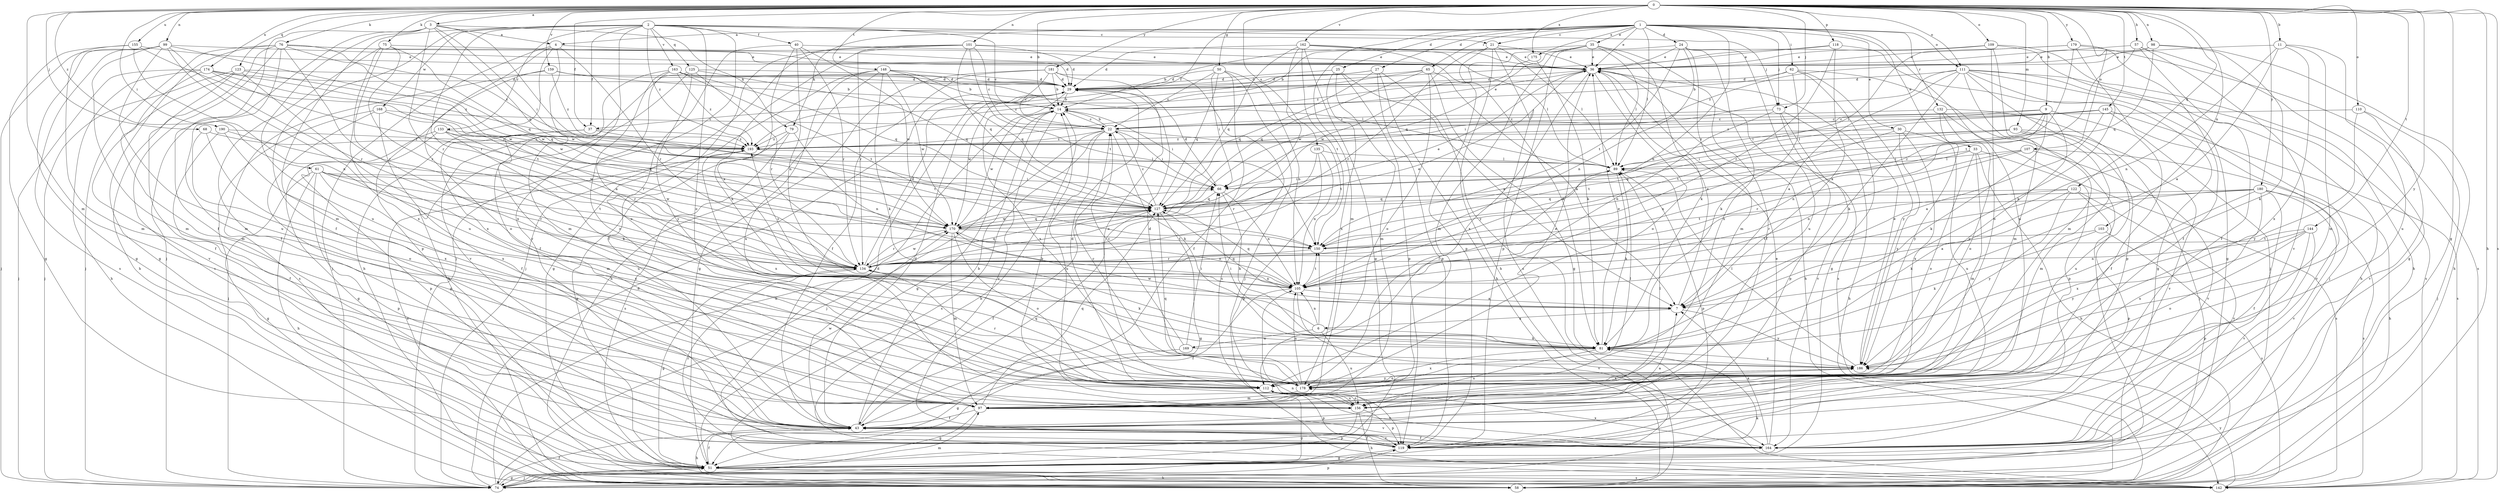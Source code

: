 strict digraph  {
0;
1;
2;
3;
4;
6;
7;
9;
11;
14;
21;
22;
24;
25;
27;
29;
30;
33;
35;
36;
37;
40;
43;
50;
51;
57;
58;
61;
62;
65;
66;
68;
73;
74;
75;
76;
79;
81;
89;
93;
97;
98;
99;
101;
103;
105;
107;
109;
110;
111;
112;
118;
119;
122;
123;
125;
127;
132;
133;
134;
135;
142;
144;
145;
148;
150;
155;
156;
159;
162;
163;
164;
168;
169;
170;
174;
175;
178;
179;
180;
181;
186;
190;
193;
0 -> 3  [label=a];
0 -> 9  [label=b];
0 -> 11  [label=b];
0 -> 14  [label=b];
0 -> 37  [label=f];
0 -> 50  [label=g];
0 -> 51  [label=g];
0 -> 57  [label=h];
0 -> 58  [label=h];
0 -> 61  [label=i];
0 -> 68  [label=j];
0 -> 73  [label=j];
0 -> 75  [label=k];
0 -> 76  [label=k];
0 -> 93  [label=m];
0 -> 97  [label=m];
0 -> 98  [label=n];
0 -> 99  [label=n];
0 -> 101  [label=n];
0 -> 103  [label=n];
0 -> 107  [label=o];
0 -> 109  [label=o];
0 -> 110  [label=o];
0 -> 111  [label=o];
0 -> 118  [label=p];
0 -> 122  [label=q];
0 -> 123  [label=q];
0 -> 135  [label=s];
0 -> 142  [label=s];
0 -> 144  [label=t];
0 -> 145  [label=t];
0 -> 148  [label=t];
0 -> 155  [label=u];
0 -> 159  [label=v];
0 -> 162  [label=v];
0 -> 174  [label=x];
0 -> 175  [label=x];
0 -> 179  [label=y];
0 -> 180  [label=y];
0 -> 181  [label=y];
0 -> 186  [label=y];
0 -> 190  [label=z];
1 -> 4  [label=a];
1 -> 21  [label=c];
1 -> 24  [label=d];
1 -> 25  [label=d];
1 -> 27  [label=d];
1 -> 30  [label=e];
1 -> 33  [label=e];
1 -> 35  [label=e];
1 -> 36  [label=e];
1 -> 37  [label=f];
1 -> 62  [label=i];
1 -> 65  [label=i];
1 -> 73  [label=j];
1 -> 79  [label=k];
1 -> 89  [label=l];
1 -> 97  [label=m];
1 -> 105  [label=n];
1 -> 111  [label=o];
1 -> 132  [label=r];
1 -> 156  [label=u];
1 -> 175  [label=x];
2 -> 21  [label=c];
2 -> 22  [label=c];
2 -> 37  [label=f];
2 -> 40  [label=f];
2 -> 43  [label=f];
2 -> 73  [label=j];
2 -> 74  [label=j];
2 -> 97  [label=m];
2 -> 112  [label=o];
2 -> 125  [label=q];
2 -> 133  [label=r];
2 -> 134  [label=r];
2 -> 163  [label=v];
2 -> 164  [label=v];
2 -> 168  [label=w];
2 -> 193  [label=z];
3 -> 4  [label=a];
3 -> 43  [label=f];
3 -> 66  [label=i];
3 -> 74  [label=j];
3 -> 79  [label=k];
3 -> 89  [label=l];
3 -> 127  [label=q];
3 -> 134  [label=r];
3 -> 156  [label=u];
4 -> 36  [label=e];
4 -> 58  [label=h];
4 -> 74  [label=j];
4 -> 97  [label=m];
4 -> 119  [label=p];
4 -> 134  [label=r];
6 -> 81  [label=k];
6 -> 105  [label=n];
6 -> 150  [label=t];
6 -> 156  [label=u];
6 -> 169  [label=w];
6 -> 170  [label=w];
7 -> 6  [label=a];
7 -> 36  [label=e];
7 -> 127  [label=q];
7 -> 186  [label=y];
9 -> 22  [label=c];
9 -> 43  [label=f];
9 -> 81  [label=k];
9 -> 89  [label=l];
9 -> 105  [label=n];
9 -> 150  [label=t];
9 -> 186  [label=y];
11 -> 7  [label=a];
11 -> 36  [label=e];
11 -> 97  [label=m];
11 -> 105  [label=n];
11 -> 156  [label=u];
11 -> 178  [label=x];
14 -> 22  [label=c];
14 -> 36  [label=e];
14 -> 51  [label=g];
14 -> 66  [label=i];
14 -> 164  [label=v];
14 -> 170  [label=w];
21 -> 36  [label=e];
21 -> 58  [label=h];
21 -> 89  [label=l];
21 -> 119  [label=p];
21 -> 134  [label=r];
21 -> 142  [label=s];
22 -> 14  [label=b];
22 -> 66  [label=i];
22 -> 74  [label=j];
22 -> 81  [label=k];
22 -> 142  [label=s];
22 -> 150  [label=t];
22 -> 156  [label=u];
22 -> 193  [label=z];
24 -> 14  [label=b];
24 -> 36  [label=e];
24 -> 97  [label=m];
24 -> 105  [label=n];
24 -> 150  [label=t];
24 -> 156  [label=u];
24 -> 178  [label=x];
25 -> 7  [label=a];
25 -> 29  [label=d];
25 -> 97  [label=m];
25 -> 119  [label=p];
25 -> 178  [label=x];
27 -> 29  [label=d];
27 -> 58  [label=h];
27 -> 119  [label=p];
27 -> 127  [label=q];
27 -> 186  [label=y];
27 -> 193  [label=z];
29 -> 14  [label=b];
29 -> 170  [label=w];
29 -> 178  [label=x];
30 -> 105  [label=n];
30 -> 156  [label=u];
30 -> 178  [label=x];
30 -> 186  [label=y];
30 -> 193  [label=z];
33 -> 58  [label=h];
33 -> 89  [label=l];
33 -> 97  [label=m];
33 -> 112  [label=o];
33 -> 127  [label=q];
33 -> 142  [label=s];
35 -> 14  [label=b];
35 -> 36  [label=e];
35 -> 43  [label=f];
35 -> 81  [label=k];
35 -> 89  [label=l];
35 -> 97  [label=m];
35 -> 119  [label=p];
35 -> 127  [label=q];
36 -> 29  [label=d];
36 -> 58  [label=h];
36 -> 112  [label=o];
36 -> 142  [label=s];
36 -> 178  [label=x];
37 -> 97  [label=m];
37 -> 150  [label=t];
37 -> 156  [label=u];
37 -> 193  [label=z];
40 -> 7  [label=a];
40 -> 36  [label=e];
40 -> 105  [label=n];
40 -> 112  [label=o];
40 -> 134  [label=r];
40 -> 170  [label=w];
43 -> 7  [label=a];
43 -> 14  [label=b];
43 -> 29  [label=d];
43 -> 58  [label=h];
43 -> 119  [label=p];
43 -> 127  [label=q];
43 -> 164  [label=v];
43 -> 170  [label=w];
50 -> 22  [label=c];
50 -> 29  [label=d];
50 -> 43  [label=f];
50 -> 66  [label=i];
50 -> 74  [label=j];
50 -> 105  [label=n];
50 -> 127  [label=q];
51 -> 43  [label=f];
51 -> 58  [label=h];
51 -> 74  [label=j];
51 -> 142  [label=s];
57 -> 36  [label=e];
57 -> 43  [label=f];
57 -> 51  [label=g];
57 -> 150  [label=t];
57 -> 164  [label=v];
58 -> 193  [label=z];
61 -> 51  [label=g];
61 -> 58  [label=h];
61 -> 66  [label=i];
61 -> 119  [label=p];
61 -> 134  [label=r];
61 -> 150  [label=t];
61 -> 170  [label=w];
61 -> 178  [label=x];
62 -> 14  [label=b];
62 -> 29  [label=d];
62 -> 51  [label=g];
62 -> 74  [label=j];
62 -> 81  [label=k];
62 -> 186  [label=y];
65 -> 7  [label=a];
65 -> 29  [label=d];
65 -> 51  [label=g];
65 -> 112  [label=o];
65 -> 127  [label=q];
65 -> 193  [label=z];
66 -> 29  [label=d];
66 -> 81  [label=k];
66 -> 105  [label=n];
66 -> 127  [label=q];
68 -> 112  [label=o];
68 -> 178  [label=x];
68 -> 193  [label=z];
73 -> 22  [label=c];
73 -> 58  [label=h];
73 -> 105  [label=n];
73 -> 119  [label=p];
73 -> 164  [label=v];
74 -> 14  [label=b];
74 -> 29  [label=d];
74 -> 43  [label=f];
74 -> 51  [label=g];
74 -> 81  [label=k];
74 -> 97  [label=m];
74 -> 105  [label=n];
74 -> 119  [label=p];
75 -> 36  [label=e];
75 -> 43  [label=f];
75 -> 134  [label=r];
75 -> 156  [label=u];
75 -> 170  [label=w];
75 -> 178  [label=x];
76 -> 29  [label=d];
76 -> 36  [label=e];
76 -> 51  [label=g];
76 -> 58  [label=h];
76 -> 74  [label=j];
76 -> 97  [label=m];
76 -> 127  [label=q];
76 -> 134  [label=r];
76 -> 142  [label=s];
76 -> 193  [label=z];
79 -> 51  [label=g];
79 -> 105  [label=n];
79 -> 142  [label=s];
79 -> 193  [label=z];
81 -> 36  [label=e];
81 -> 66  [label=i];
81 -> 156  [label=u];
81 -> 178  [label=x];
81 -> 186  [label=y];
89 -> 66  [label=i];
89 -> 81  [label=k];
89 -> 119  [label=p];
93 -> 66  [label=i];
93 -> 97  [label=m];
93 -> 150  [label=t];
93 -> 156  [label=u];
93 -> 164  [label=v];
93 -> 193  [label=z];
97 -> 43  [label=f];
97 -> 51  [label=g];
97 -> 127  [label=q];
97 -> 164  [label=v];
98 -> 36  [label=e];
98 -> 58  [label=h];
98 -> 81  [label=k];
98 -> 127  [label=q];
98 -> 193  [label=z];
99 -> 36  [label=e];
99 -> 51  [label=g];
99 -> 74  [label=j];
99 -> 97  [label=m];
99 -> 134  [label=r];
99 -> 142  [label=s];
99 -> 156  [label=u];
99 -> 170  [label=w];
99 -> 178  [label=x];
101 -> 22  [label=c];
101 -> 29  [label=d];
101 -> 36  [label=e];
101 -> 43  [label=f];
101 -> 74  [label=j];
101 -> 81  [label=k];
101 -> 127  [label=q];
101 -> 134  [label=r];
101 -> 150  [label=t];
103 -> 81  [label=k];
103 -> 142  [label=s];
103 -> 150  [label=t];
105 -> 7  [label=a];
105 -> 43  [label=f];
105 -> 127  [label=q];
105 -> 150  [label=t];
105 -> 164  [label=v];
105 -> 193  [label=z];
107 -> 58  [label=h];
107 -> 89  [label=l];
107 -> 105  [label=n];
107 -> 134  [label=r];
107 -> 164  [label=v];
109 -> 29  [label=d];
109 -> 36  [label=e];
109 -> 51  [label=g];
109 -> 58  [label=h];
109 -> 97  [label=m];
109 -> 112  [label=o];
110 -> 22  [label=c];
110 -> 74  [label=j];
110 -> 164  [label=v];
110 -> 186  [label=y];
111 -> 7  [label=a];
111 -> 29  [label=d];
111 -> 51  [label=g];
111 -> 58  [label=h];
111 -> 66  [label=i];
111 -> 74  [label=j];
111 -> 81  [label=k];
111 -> 97  [label=m];
111 -> 119  [label=p];
111 -> 142  [label=s];
112 -> 29  [label=d];
112 -> 119  [label=p];
112 -> 134  [label=r];
112 -> 156  [label=u];
112 -> 164  [label=v];
112 -> 186  [label=y];
118 -> 7  [label=a];
118 -> 36  [label=e];
118 -> 74  [label=j];
118 -> 134  [label=r];
118 -> 193  [label=z];
119 -> 29  [label=d];
119 -> 43  [label=f];
119 -> 51  [label=g];
119 -> 134  [label=r];
122 -> 81  [label=k];
122 -> 119  [label=p];
122 -> 127  [label=q];
122 -> 134  [label=r];
122 -> 164  [label=v];
122 -> 186  [label=y];
123 -> 29  [label=d];
123 -> 43  [label=f];
123 -> 74  [label=j];
123 -> 127  [label=q];
123 -> 164  [label=v];
123 -> 178  [label=x];
125 -> 29  [label=d];
125 -> 58  [label=h];
125 -> 127  [label=q];
125 -> 134  [label=r];
125 -> 164  [label=v];
125 -> 186  [label=y];
127 -> 22  [label=c];
127 -> 43  [label=f];
127 -> 51  [label=g];
127 -> 170  [label=w];
132 -> 22  [label=c];
132 -> 74  [label=j];
132 -> 112  [label=o];
132 -> 119  [label=p];
132 -> 186  [label=y];
133 -> 51  [label=g];
133 -> 81  [label=k];
133 -> 119  [label=p];
133 -> 127  [label=q];
133 -> 134  [label=r];
133 -> 193  [label=z];
134 -> 29  [label=d];
134 -> 36  [label=e];
134 -> 51  [label=g];
134 -> 81  [label=k];
134 -> 105  [label=n];
134 -> 127  [label=q];
134 -> 170  [label=w];
135 -> 89  [label=l];
135 -> 105  [label=n];
135 -> 119  [label=p];
135 -> 134  [label=r];
142 -> 14  [label=b];
142 -> 186  [label=y];
144 -> 105  [label=n];
144 -> 112  [label=o];
144 -> 119  [label=p];
144 -> 150  [label=t];
144 -> 164  [label=v];
144 -> 186  [label=y];
145 -> 7  [label=a];
145 -> 22  [label=c];
145 -> 89  [label=l];
145 -> 142  [label=s];
145 -> 164  [label=v];
145 -> 193  [label=z];
148 -> 14  [label=b];
148 -> 29  [label=d];
148 -> 51  [label=g];
148 -> 58  [label=h];
148 -> 81  [label=k];
148 -> 127  [label=q];
148 -> 156  [label=u];
148 -> 170  [label=w];
150 -> 134  [label=r];
155 -> 36  [label=e];
155 -> 51  [label=g];
155 -> 97  [label=m];
155 -> 105  [label=n];
155 -> 170  [label=w];
156 -> 14  [label=b];
156 -> 51  [label=g];
156 -> 58  [label=h];
156 -> 89  [label=l];
156 -> 112  [label=o];
156 -> 119  [label=p];
159 -> 14  [label=b];
159 -> 29  [label=d];
159 -> 112  [label=o];
159 -> 142  [label=s];
159 -> 193  [label=z];
162 -> 29  [label=d];
162 -> 36  [label=e];
162 -> 51  [label=g];
162 -> 81  [label=k];
162 -> 89  [label=l];
162 -> 127  [label=q];
162 -> 150  [label=t];
162 -> 170  [label=w];
163 -> 7  [label=a];
163 -> 29  [label=d];
163 -> 43  [label=f];
163 -> 89  [label=l];
163 -> 112  [label=o];
163 -> 127  [label=q];
163 -> 150  [label=t];
163 -> 193  [label=z];
164 -> 7  [label=a];
164 -> 36  [label=e];
164 -> 43  [label=f];
164 -> 178  [label=x];
168 -> 22  [label=c];
168 -> 43  [label=f];
168 -> 51  [label=g];
168 -> 74  [label=j];
168 -> 134  [label=r];
169 -> 22  [label=c];
169 -> 51  [label=g];
169 -> 66  [label=i];
169 -> 89  [label=l];
170 -> 36  [label=e];
170 -> 66  [label=i];
170 -> 97  [label=m];
170 -> 105  [label=n];
170 -> 112  [label=o];
170 -> 127  [label=q];
170 -> 134  [label=r];
170 -> 150  [label=t];
174 -> 29  [label=d];
174 -> 58  [label=h];
174 -> 74  [label=j];
174 -> 97  [label=m];
174 -> 150  [label=t];
174 -> 170  [label=w];
174 -> 193  [label=z];
175 -> 81  [label=k];
175 -> 170  [label=w];
178 -> 22  [label=c];
178 -> 36  [label=e];
178 -> 89  [label=l];
178 -> 97  [label=m];
178 -> 105  [label=n];
178 -> 127  [label=q];
179 -> 36  [label=e];
179 -> 43  [label=f];
179 -> 66  [label=i];
179 -> 81  [label=k];
179 -> 134  [label=r];
179 -> 142  [label=s];
180 -> 7  [label=a];
180 -> 43  [label=f];
180 -> 127  [label=q];
180 -> 142  [label=s];
180 -> 150  [label=t];
180 -> 156  [label=u];
180 -> 164  [label=v];
180 -> 178  [label=x];
181 -> 14  [label=b];
181 -> 22  [label=c];
181 -> 29  [label=d];
181 -> 43  [label=f];
181 -> 51  [label=g];
181 -> 112  [label=o];
181 -> 142  [label=s];
186 -> 29  [label=d];
186 -> 36  [label=e];
186 -> 89  [label=l];
186 -> 112  [label=o];
186 -> 178  [label=x];
190 -> 43  [label=f];
190 -> 170  [label=w];
190 -> 178  [label=x];
190 -> 193  [label=z];
193 -> 89  [label=l];
193 -> 178  [label=x];
}
